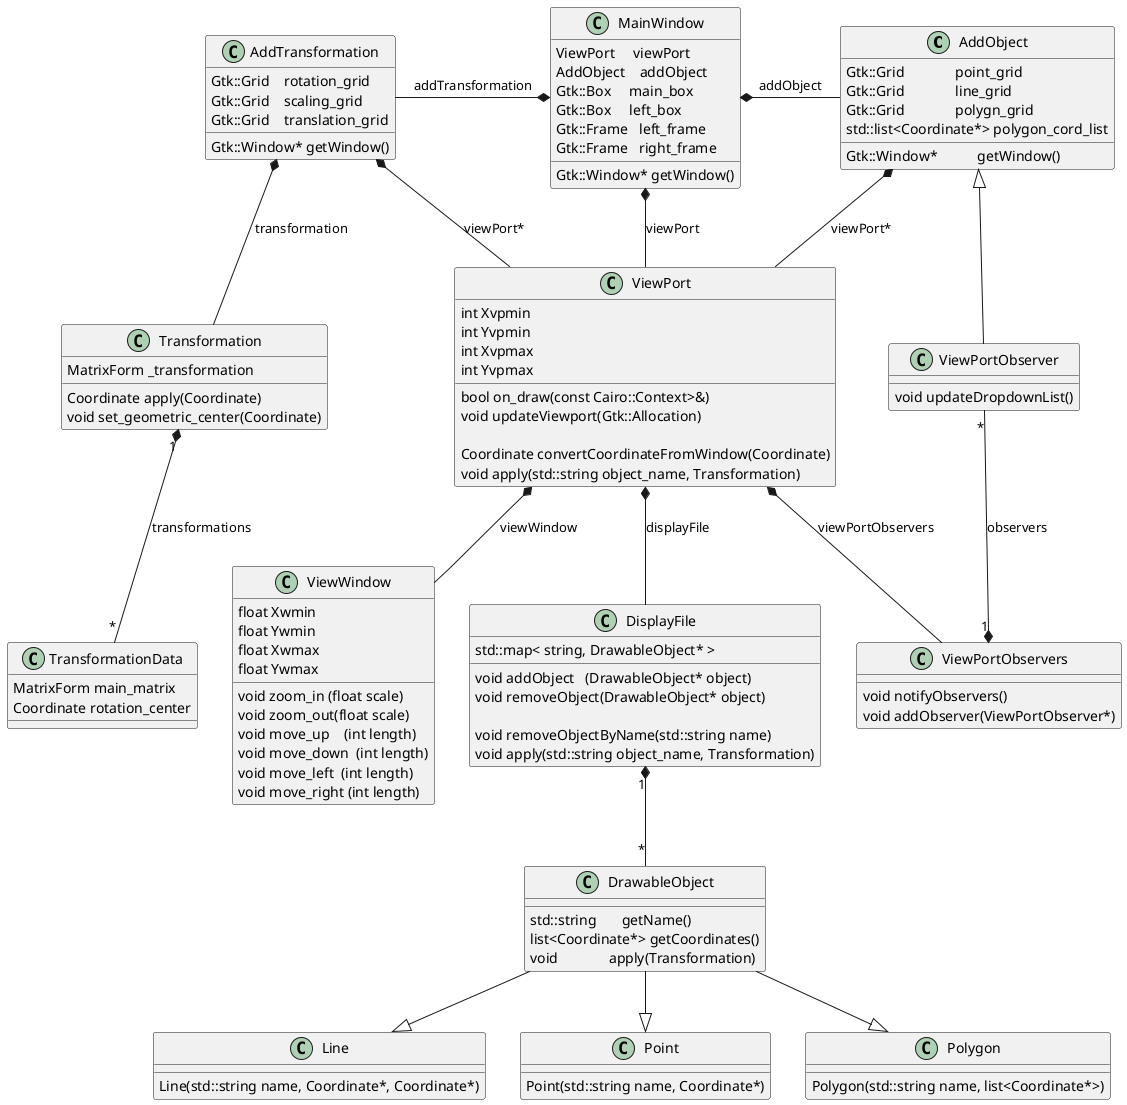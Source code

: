 
@startuml
  skinparam defaultFontName Consolas

  AddObject <|--  ViewPortObserver
  AddObject  *--  ViewPort                 : viewPort*

  DisplayFile        -left[hidden]> ViewWindow
  DisplayFile "1\n"  *-down- "*" DrawableObject

  Line    <|-up- DrawableObject
  Point   <|-up- DrawableObject
  Polygon <|-up- DrawableObject

  MainWindow *-down-  ViewPort             : viewPort
  MainWindow *-right- AddObject            : addObject
  MainWindow *-left-  AddTransformation    : addTransformation

  AddTransformation  *--  ViewPort         : viewPort*
  AddTransformation  *-down- Transformation: transformation
  Transformation "1" *-- "*" TransformationData: transformations

  ViewPort   *--  ViewWindow               : viewWindow
  ViewPort   *-down-  DisplayFile          : displayFile
  ViewPort   *-right- ViewPortObservers    : viewPortObservers

  ViewPortObservers "1" *-up- "*" ViewPortObserver: observers

  class AddObject {
    Gtk::Grid              point_grid
    Gtk::Grid              line_grid
    Gtk::Grid              polygn_grid
    Gtk::Window*           getWindow()
    std::list<Coordinate*> polygon_cord_list
  }

  class DisplayFile {
    std::map< string, DrawableObject* >
    void addObject   (DrawableObject* object)
    void removeObject(DrawableObject* object)

    void removeObjectByName(std::string name)
    void apply(std::string object_name, Transformation)
  }

  class DrawableObject {
    std::string       getName()
    list<Coordinate*> getCoordinates()
    void              apply(Transformation)
  }

  class Line {
    Line(std::string name, Coordinate*, Coordinate*)
  }

  class Point {
    Point(std::string name, Coordinate*)
  }

  class Polygon {
    Polygon(std::string name, list<Coordinate*>)
  }

  class MainWindow {
    ViewPort     viewPort
    AddObject    addObject
    Gtk::Box     main_box
    Gtk::Box     left_box
    Gtk::Frame   left_frame
    Gtk::Frame   right_frame
    Gtk::Window* getWindow()
  }

  class Transformation {
    MatrixForm _transformation
    Coordinate apply(Coordinate)
    void set_geometric_center(Coordinate)
  }

  class TransformationData {
    MatrixForm main_matrix
    Coordinate rotation_center
  }

  class AddTransformation {
    Gtk::Grid    rotation_grid
    Gtk::Grid    scaling_grid
    Gtk::Grid    translation_grid
    Gtk::Window* getWindow()
  }

  class ViewPort {
    int Xvpmin
    int Yvpmin
    int Xvpmax
    int Yvpmax
    bool on_draw(const Cairo::Context>&)
    void updateViewport(Gtk::Allocation)

    Coordinate convertCoordinateFromWindow(Coordinate)
    void apply(std::string object_name, Transformation)
  }

  class ViewPortObserver {
    void updateDropdownList()
  }

  class ViewPortObservers {
    void notifyObservers()
    void addObserver(ViewPortObserver*)
  }

  class ViewWindow {
    float Xwmin
    float Ywmin
    float Xwmax
    float Ywmax
    void zoom_in (float scale)
    void zoom_out(float scale)
    void move_up    (int length)
    void move_down  (int length)
    void move_left  (int length)
    void move_right (int length)
  }

@enduml
